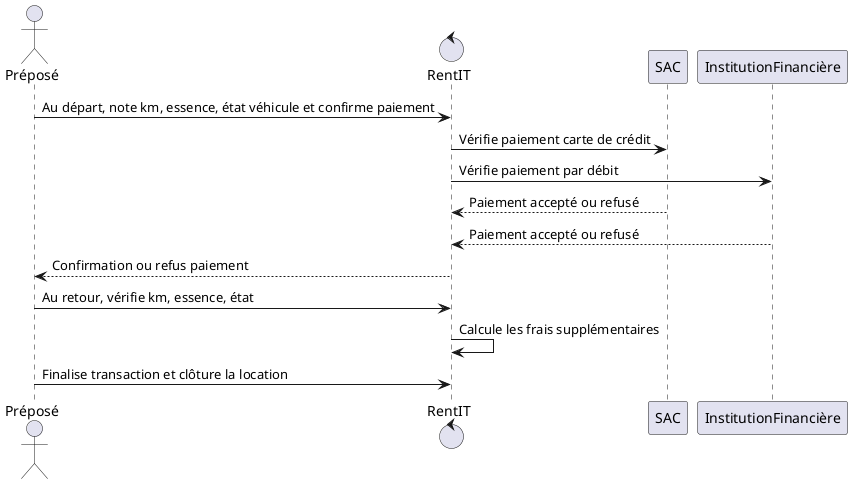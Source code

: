 @startuml Retour
actor Préposé
control RentIT
participant SAC
participant InstitutionFinancière

Préposé -> RentIT : Au départ, note km, essence, état véhicule et confirme paiement
RentIT -> SAC : Vérifie paiement carte de crédit
RentIT -> InstitutionFinancière : Vérifie paiement par débit
SAC --> RentIT : Paiement accepté ou refusé
InstitutionFinancière --> RentIT : Paiement accepté ou refusé
RentIT --> Préposé : Confirmation ou refus paiement

Préposé -> RentIT : Au retour, vérifie km, essence, état
RentIT -> RentIT : Calcule les frais supplémentaires
Préposé -> RentIT : Finalise transaction et clôture la location
@enduml